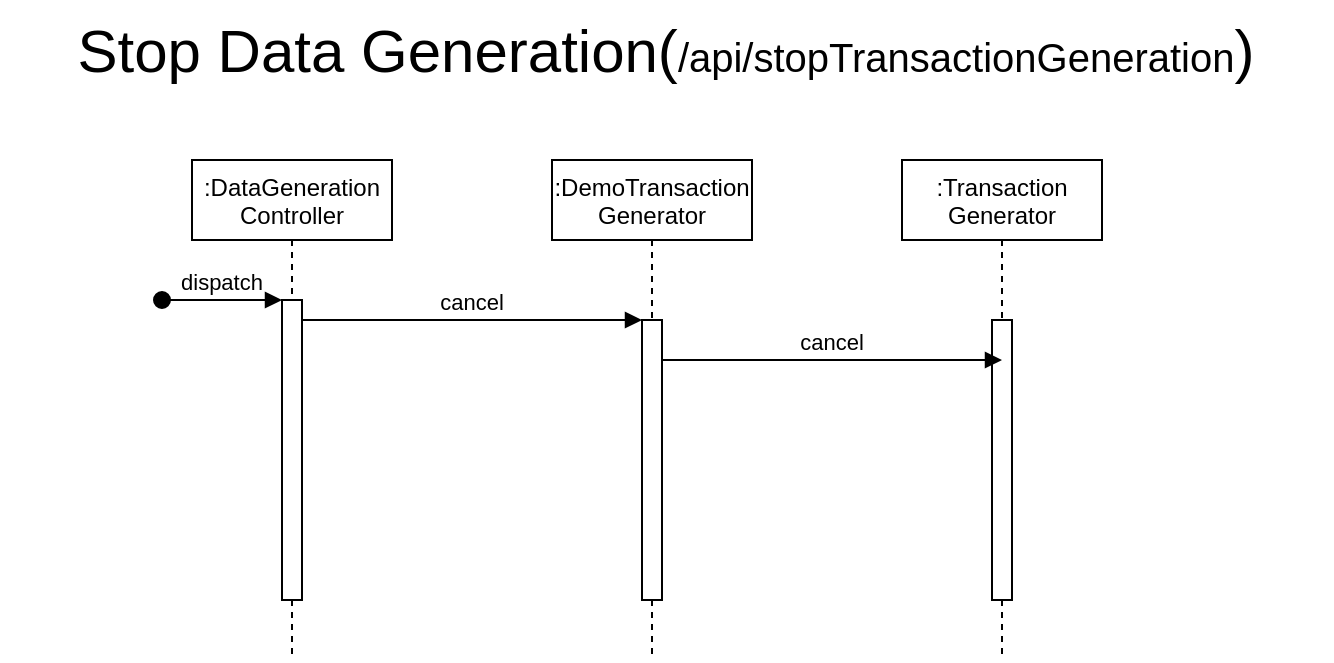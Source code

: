 <mxfile version="14.1.8" type="github">
  <diagram id="Mo-zgev8_H7BjUxEDvgf" name="Page-1">
    <mxGraphModel dx="1105" dy="-194" grid="1" gridSize="10" guides="1" tooltips="1" connect="1" arrows="1" fold="1" page="1" pageScale="1" pageWidth="250" pageHeight="500" math="0" shadow="0">
      <root>
        <mxCell id="0" />
        <mxCell id="1" parent="0" />
        <mxCell id="FhQG8izk2q5nAjOMl3dq-10" value=":DataGeneration&#xa;Controller" style="shape=umlLifeline;perimeter=lifelinePerimeter;container=1;collapsible=0;recursiveResize=0;rounded=0;shadow=0;strokeWidth=1;" vertex="1" parent="1">
          <mxGeometry x="536" y="1140" width="100" height="250" as="geometry" />
        </mxCell>
        <mxCell id="FhQG8izk2q5nAjOMl3dq-11" value="" style="points=[];perimeter=orthogonalPerimeter;rounded=0;shadow=0;strokeWidth=1;" vertex="1" parent="FhQG8izk2q5nAjOMl3dq-10">
          <mxGeometry x="45" y="70" width="10" height="150" as="geometry" />
        </mxCell>
        <mxCell id="FhQG8izk2q5nAjOMl3dq-12" value="dispatch" style="verticalAlign=bottom;startArrow=oval;endArrow=block;startSize=8;shadow=0;strokeWidth=1;" edge="1" parent="FhQG8izk2q5nAjOMl3dq-10" target="FhQG8izk2q5nAjOMl3dq-11">
          <mxGeometry relative="1" as="geometry">
            <mxPoint x="-15" y="70" as="sourcePoint" />
          </mxGeometry>
        </mxCell>
        <mxCell id="FhQG8izk2q5nAjOMl3dq-13" value=":DemoTransaction&#xa;Generator" style="shape=umlLifeline;perimeter=lifelinePerimeter;container=1;collapsible=0;recursiveResize=0;rounded=0;shadow=0;strokeWidth=1;" vertex="1" parent="1">
          <mxGeometry x="716" y="1140" width="100" height="250" as="geometry" />
        </mxCell>
        <mxCell id="FhQG8izk2q5nAjOMl3dq-14" value="" style="points=[];perimeter=orthogonalPerimeter;rounded=0;shadow=0;strokeWidth=1;" vertex="1" parent="FhQG8izk2q5nAjOMl3dq-13">
          <mxGeometry x="45" y="80" width="10" height="140" as="geometry" />
        </mxCell>
        <mxCell id="FhQG8izk2q5nAjOMl3dq-15" value="cancel" style="verticalAlign=bottom;endArrow=block;entryX=0;entryY=0;shadow=0;strokeWidth=1;" edge="1" parent="1" source="FhQG8izk2q5nAjOMl3dq-11" target="FhQG8izk2q5nAjOMl3dq-14">
          <mxGeometry relative="1" as="geometry">
            <mxPoint x="691" y="1220" as="sourcePoint" />
          </mxGeometry>
        </mxCell>
        <mxCell id="FhQG8izk2q5nAjOMl3dq-16" value="&lt;font style=&quot;font-size: 30px&quot;&gt;Stop Data Generation(&lt;/font&gt;&lt;font style=&quot;font-size: 20px&quot;&gt;/api/stopTransactionGeneration&lt;/font&gt;&lt;font style=&quot;font-size: 30px&quot;&gt;)&lt;/font&gt;" style="text;html=1;strokeColor=none;fillColor=none;align=center;verticalAlign=middle;whiteSpace=wrap;rounded=0;" vertex="1" parent="1">
          <mxGeometry x="440" y="1060" width="666" height="50" as="geometry" />
        </mxCell>
        <mxCell id="FhQG8izk2q5nAjOMl3dq-17" value=":Transaction&#xa;Generator" style="shape=umlLifeline;perimeter=lifelinePerimeter;container=1;collapsible=0;recursiveResize=0;rounded=0;shadow=0;strokeWidth=1;" vertex="1" parent="1">
          <mxGeometry x="891" y="1140" width="100" height="250" as="geometry" />
        </mxCell>
        <mxCell id="FhQG8izk2q5nAjOMl3dq-18" value="" style="points=[];perimeter=orthogonalPerimeter;rounded=0;shadow=0;strokeWidth=1;" vertex="1" parent="FhQG8izk2q5nAjOMl3dq-17">
          <mxGeometry x="45" y="80" width="10" height="140" as="geometry" />
        </mxCell>
        <mxCell id="FhQG8izk2q5nAjOMl3dq-19" value="cancel" style="verticalAlign=bottom;endArrow=block;entryX=0;entryY=0;shadow=0;strokeWidth=1;" edge="1" parent="1">
          <mxGeometry relative="1" as="geometry">
            <mxPoint x="771" y="1240" as="sourcePoint" />
            <mxPoint x="941" y="1240" as="targetPoint" />
          </mxGeometry>
        </mxCell>
      </root>
    </mxGraphModel>
  </diagram>
</mxfile>
